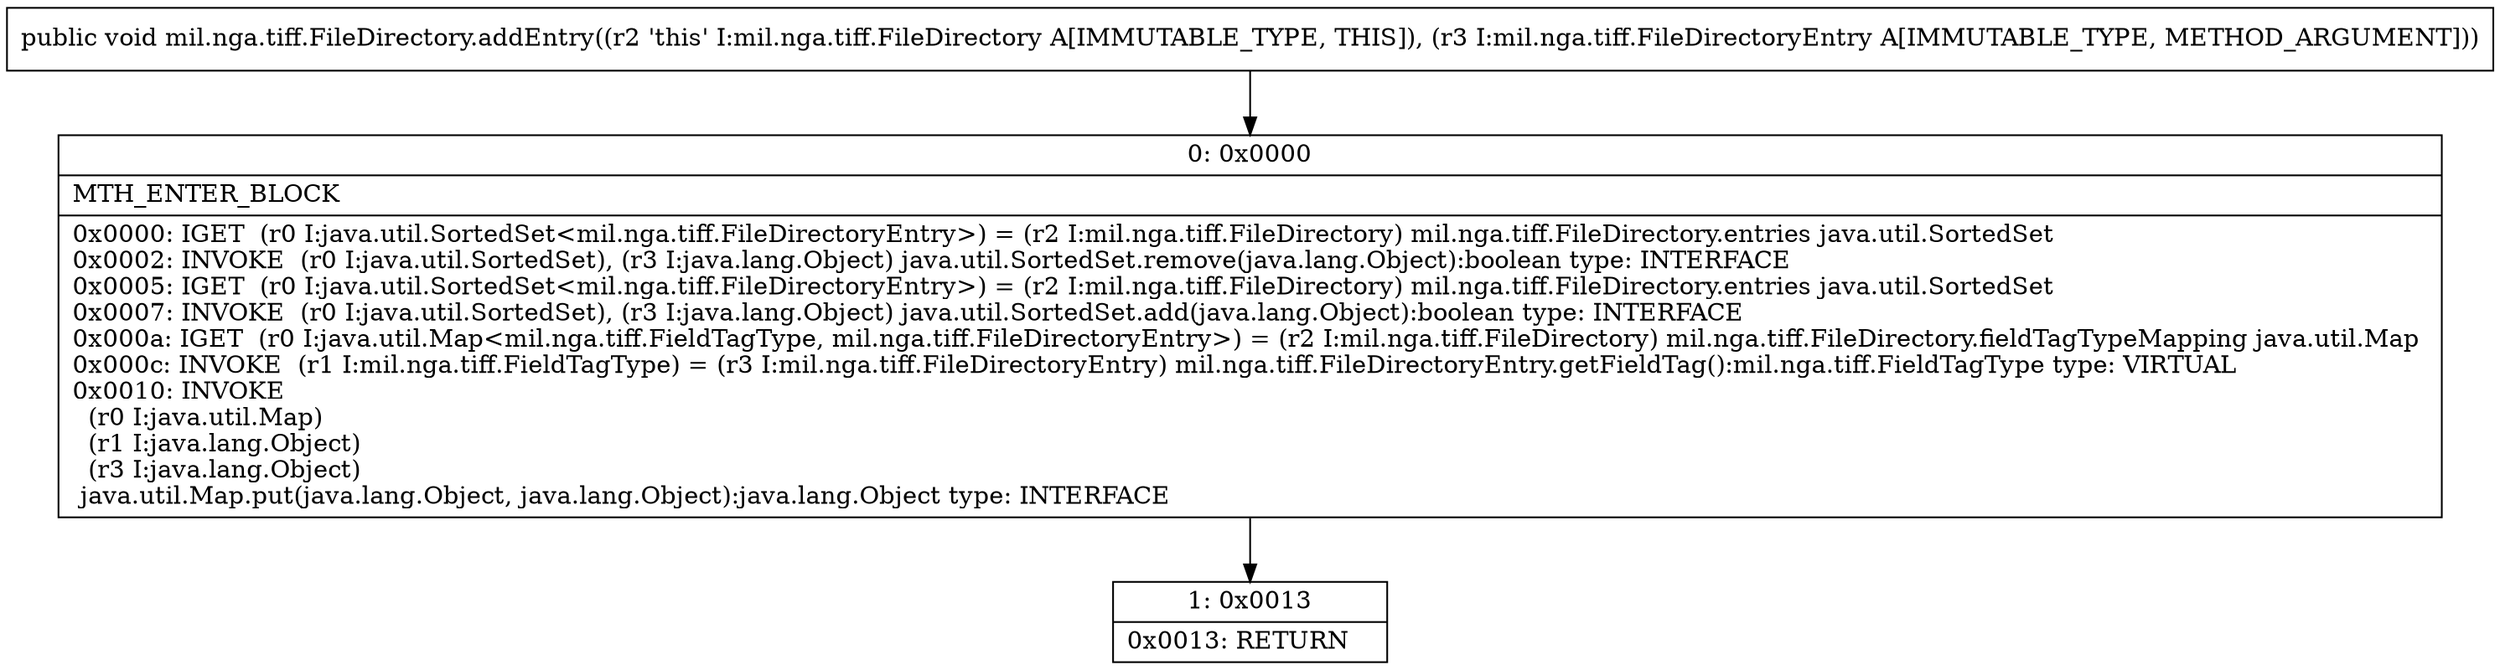 digraph "CFG formil.nga.tiff.FileDirectory.addEntry(Lmil\/nga\/tiff\/FileDirectoryEntry;)V" {
Node_0 [shape=record,label="{0\:\ 0x0000|MTH_ENTER_BLOCK\l|0x0000: IGET  (r0 I:java.util.SortedSet\<mil.nga.tiff.FileDirectoryEntry\>) = (r2 I:mil.nga.tiff.FileDirectory) mil.nga.tiff.FileDirectory.entries java.util.SortedSet \l0x0002: INVOKE  (r0 I:java.util.SortedSet), (r3 I:java.lang.Object) java.util.SortedSet.remove(java.lang.Object):boolean type: INTERFACE \l0x0005: IGET  (r0 I:java.util.SortedSet\<mil.nga.tiff.FileDirectoryEntry\>) = (r2 I:mil.nga.tiff.FileDirectory) mil.nga.tiff.FileDirectory.entries java.util.SortedSet \l0x0007: INVOKE  (r0 I:java.util.SortedSet), (r3 I:java.lang.Object) java.util.SortedSet.add(java.lang.Object):boolean type: INTERFACE \l0x000a: IGET  (r0 I:java.util.Map\<mil.nga.tiff.FieldTagType, mil.nga.tiff.FileDirectoryEntry\>) = (r2 I:mil.nga.tiff.FileDirectory) mil.nga.tiff.FileDirectory.fieldTagTypeMapping java.util.Map \l0x000c: INVOKE  (r1 I:mil.nga.tiff.FieldTagType) = (r3 I:mil.nga.tiff.FileDirectoryEntry) mil.nga.tiff.FileDirectoryEntry.getFieldTag():mil.nga.tiff.FieldTagType type: VIRTUAL \l0x0010: INVOKE  \l  (r0 I:java.util.Map)\l  (r1 I:java.lang.Object)\l  (r3 I:java.lang.Object)\l java.util.Map.put(java.lang.Object, java.lang.Object):java.lang.Object type: INTERFACE \l}"];
Node_1 [shape=record,label="{1\:\ 0x0013|0x0013: RETURN   \l}"];
MethodNode[shape=record,label="{public void mil.nga.tiff.FileDirectory.addEntry((r2 'this' I:mil.nga.tiff.FileDirectory A[IMMUTABLE_TYPE, THIS]), (r3 I:mil.nga.tiff.FileDirectoryEntry A[IMMUTABLE_TYPE, METHOD_ARGUMENT])) }"];
MethodNode -> Node_0;
Node_0 -> Node_1;
}

